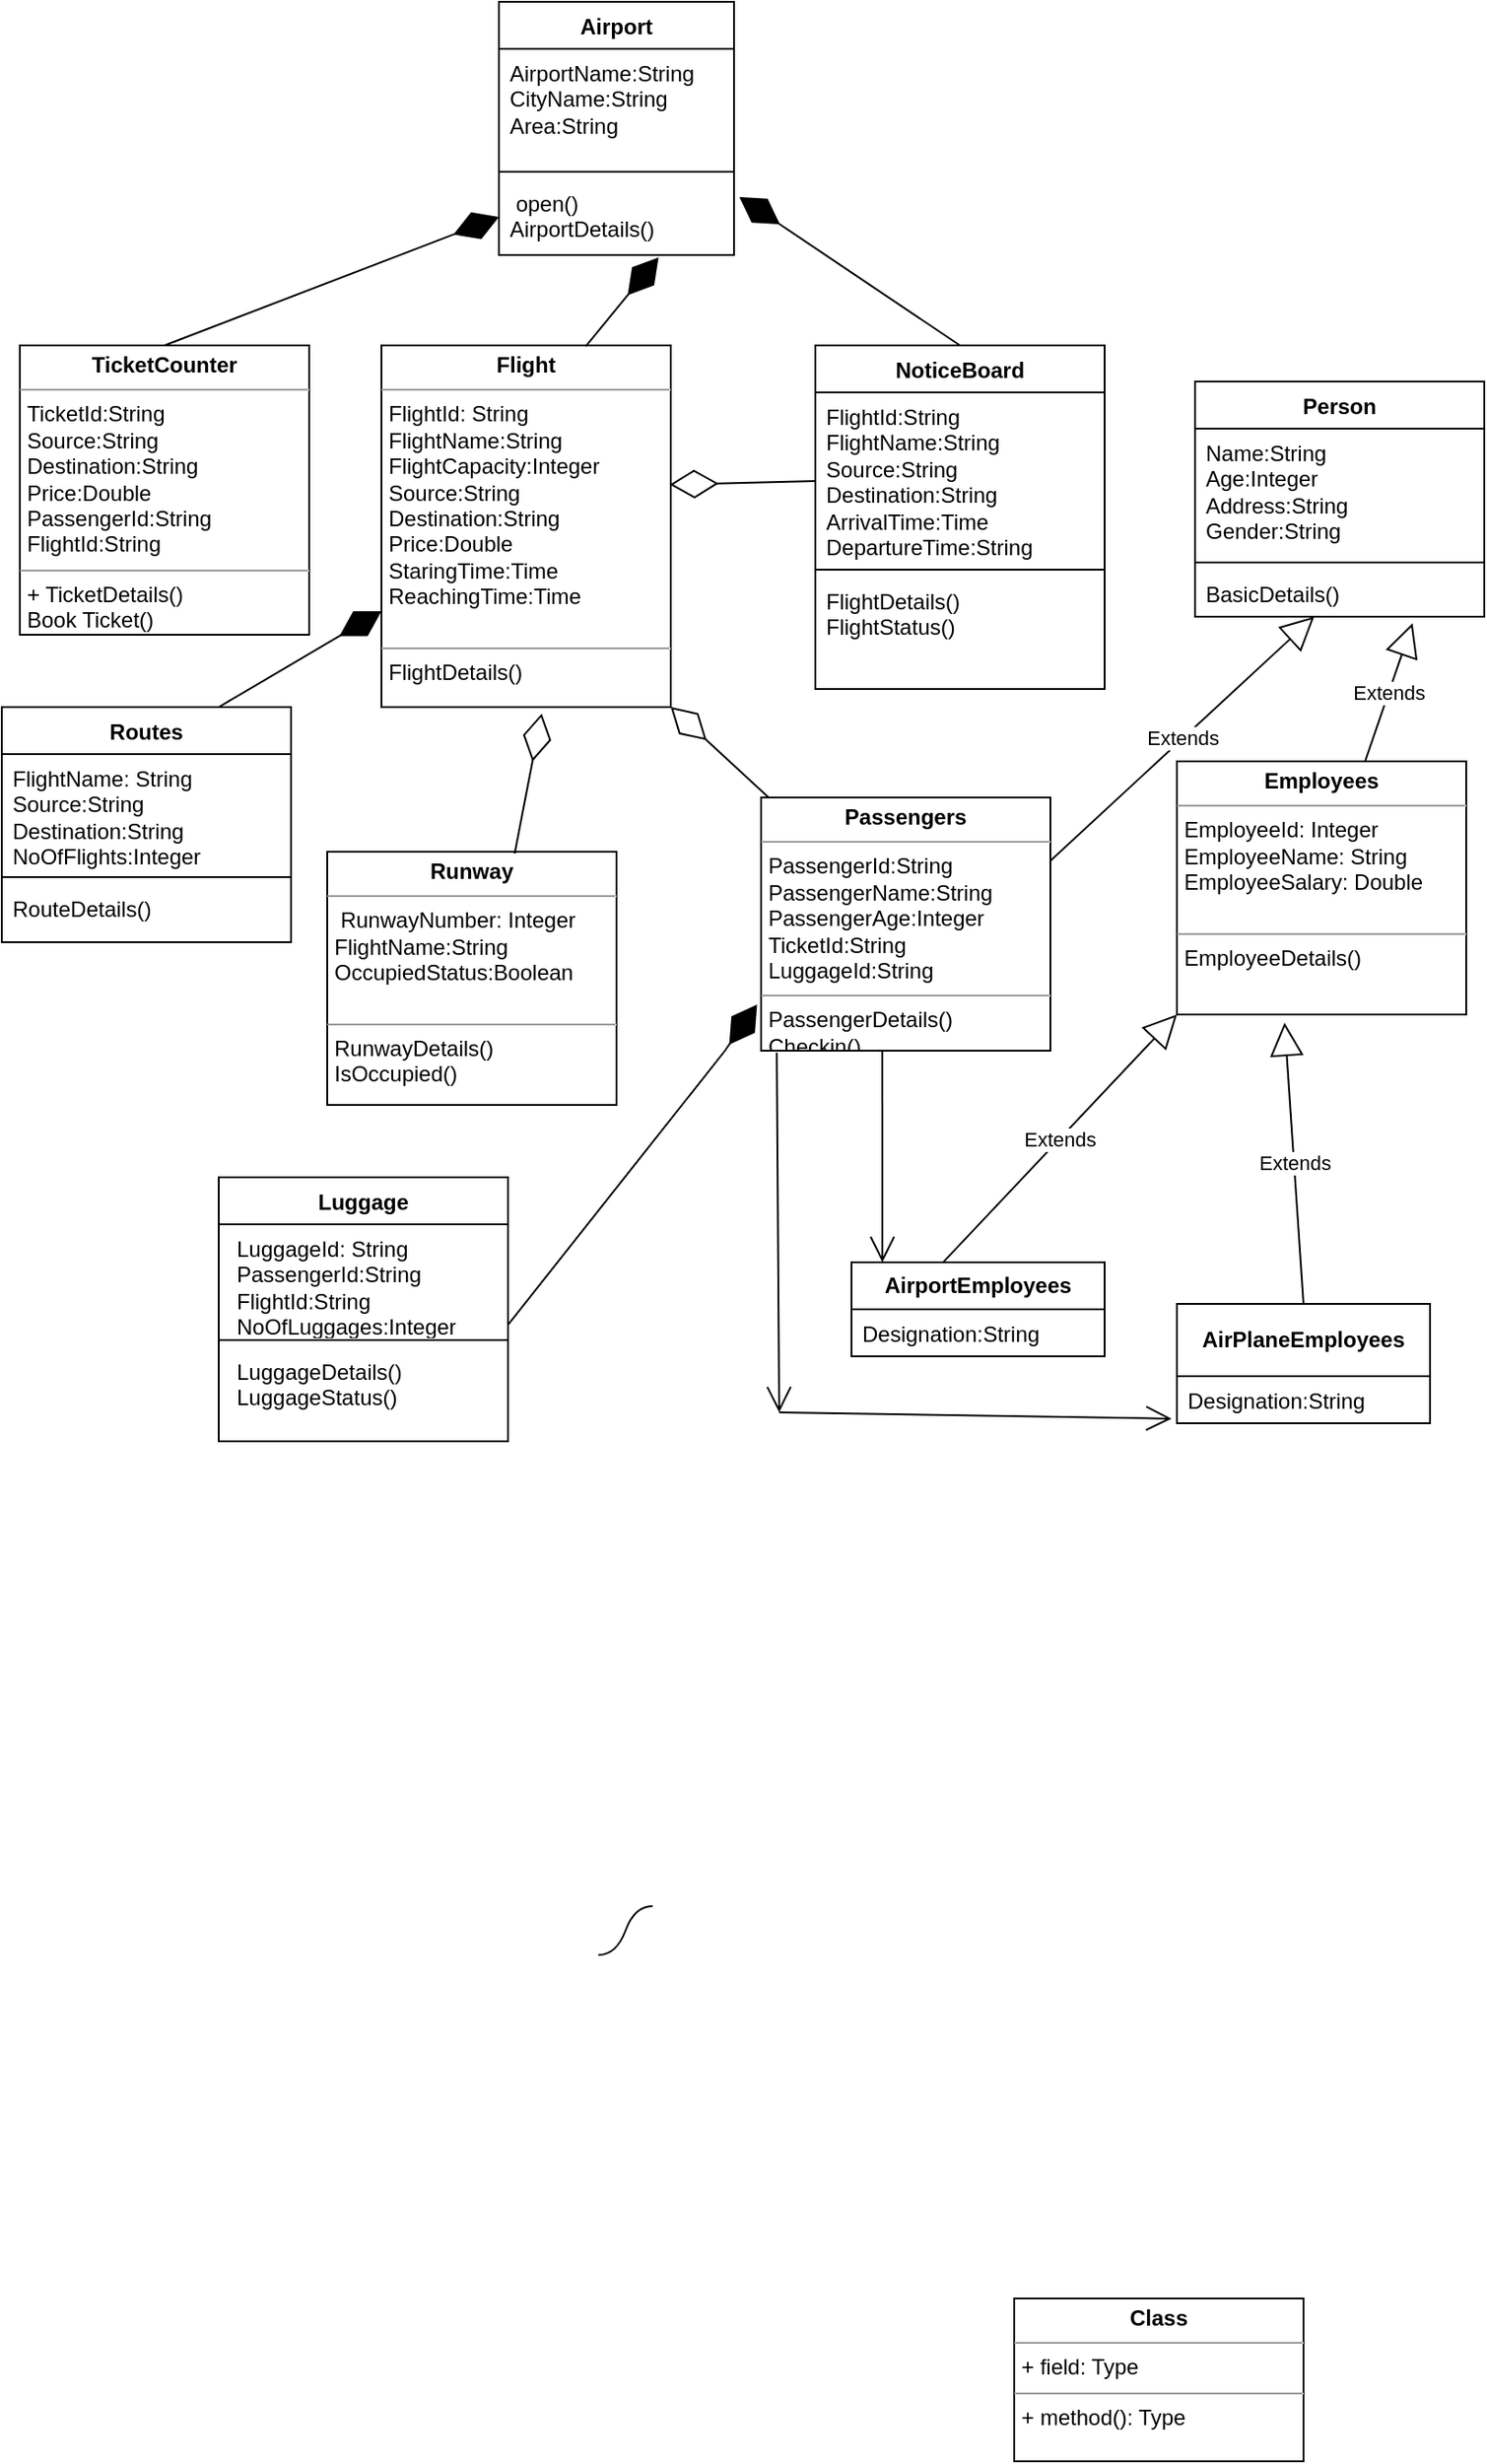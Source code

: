 <mxfile version="21.1.8" type="device" pages="2">
  <diagram name="Page-1" id="7Dt6NddrSka1G5lpPbdA">
    <mxGraphModel dx="1293" dy="1678" grid="1" gridSize="10" guides="1" tooltips="1" connect="1" arrows="1" fold="1" page="1" pageScale="1" pageWidth="850" pageHeight="1100" math="0" shadow="0">
      <root>
        <mxCell id="0" />
        <mxCell id="1" parent="0" />
        <mxCell id="ngt2FpApmZDFrWTeTpD6-36" value="" style="edgeStyle=entityRelationEdgeStyle;startArrow=none;endArrow=none;segment=10;curved=1;sourcePerimeterSpacing=0;targetPerimeterSpacing=0;rounded=0;" parent="1" edge="1">
          <mxGeometry relative="1" as="geometry">
            <mxPoint x="350" y="610" as="sourcePoint" />
            <mxPoint x="380" y="583" as="targetPoint" />
          </mxGeometry>
        </mxCell>
        <mxCell id="SibRGQfv5zgWSWt88Hae-18" value="Airport" style="swimlane;fontStyle=1;align=center;verticalAlign=top;childLayout=stackLayout;horizontal=1;startSize=26;horizontalStack=0;resizeParent=1;resizeParentMax=0;resizeLast=0;collapsible=1;marginBottom=0;whiteSpace=wrap;html=1;" parent="1" vertex="1">
          <mxGeometry x="295" y="-470" width="130" height="140" as="geometry">
            <mxRectangle x="330" y="640" width="80" height="30" as="alternateBounds" />
          </mxGeometry>
        </mxCell>
        <object label="AirportName:String&lt;br&gt;CityName:String&lt;br&gt;Area:String&lt;br&gt;&lt;br&gt;&lt;br&gt;&lt;br&gt;&lt;br&gt;&lt;br&gt;" id="SibRGQfv5zgWSWt88Hae-19">
          <mxCell style="text;strokeColor=none;fillColor=none;align=left;verticalAlign=top;spacingLeft=4;spacingRight=4;overflow=hidden;rotatable=0;points=[[0,0.5],[1,0.5]];portConstraint=eastwest;whiteSpace=wrap;html=1;" parent="SibRGQfv5zgWSWt88Hae-18" vertex="1">
            <mxGeometry y="26" width="130" height="64" as="geometry" />
          </mxCell>
        </object>
        <mxCell id="SibRGQfv5zgWSWt88Hae-20" value="" style="line;strokeWidth=1;fillColor=none;align=left;verticalAlign=middle;spacingTop=-1;spacingLeft=3;spacingRight=3;rotatable=0;labelPosition=right;points=[];portConstraint=eastwest;strokeColor=inherit;" parent="SibRGQfv5zgWSWt88Hae-18" vertex="1">
          <mxGeometry y="90" width="130" height="8" as="geometry" />
        </mxCell>
        <object label="&amp;nbsp;open()&lt;br&gt;AirportDetails()" CityName="String" id="SibRGQfv5zgWSWt88Hae-21">
          <mxCell style="text;strokeColor=none;fillColor=none;align=left;verticalAlign=top;spacingLeft=4;spacingRight=4;overflow=hidden;rotatable=0;points=[[0,0.5],[1,0.5]];portConstraint=eastwest;whiteSpace=wrap;html=1;" parent="SibRGQfv5zgWSWt88Hae-18" vertex="1">
            <mxGeometry y="98" width="130" height="42" as="geometry" />
          </mxCell>
        </object>
        <mxCell id="SibRGQfv5zgWSWt88Hae-26" value="&lt;p style=&quot;margin:0px;margin-top:4px;text-align:center;&quot;&gt;&lt;b&gt;Class&lt;/b&gt;&lt;/p&gt;&lt;hr size=&quot;1&quot;/&gt;&lt;p style=&quot;margin:0px;margin-left:4px;&quot;&gt;+ field: Type&lt;/p&gt;&lt;hr size=&quot;1&quot;/&gt;&lt;p style=&quot;margin:0px;margin-left:4px;&quot;&gt;+ method(): Type&lt;/p&gt;" style="verticalAlign=top;align=left;overflow=fill;fontSize=12;fontFamily=Helvetica;html=1;whiteSpace=wrap;" parent="1" vertex="1">
          <mxGeometry x="580" y="800" width="160" height="90" as="geometry" />
        </mxCell>
        <mxCell id="SibRGQfv5zgWSWt88Hae-27" value="&lt;p style=&quot;margin:0px;margin-top:4px;text-align:center;&quot;&gt;&lt;b&gt;Class&lt;/b&gt;&lt;/p&gt;&lt;hr size=&quot;1&quot;/&gt;&lt;p style=&quot;margin:0px;margin-left:4px;&quot;&gt;+ field: Type&lt;/p&gt;&lt;hr size=&quot;1&quot;/&gt;&lt;p style=&quot;margin:0px;margin-left:4px;&quot;&gt;+ method(): Type&lt;/p&gt;" style="verticalAlign=top;align=left;overflow=fill;fontSize=12;fontFamily=Helvetica;html=1;whiteSpace=wrap;" parent="1" vertex="1">
          <mxGeometry x="580" y="800" width="160" height="90" as="geometry" />
        </mxCell>
        <mxCell id="foKu9SYrdTQAazQL1OzK-4" value="&lt;p style=&quot;margin:0px;margin-top:4px;text-align:center;&quot;&gt;&lt;b&gt;TicketCounter&lt;/b&gt;&lt;/p&gt;&lt;hr size=&quot;1&quot;&gt;&lt;p style=&quot;margin:0px;margin-left:4px;&quot;&gt;TicketId:String&lt;/p&gt;&lt;p style=&quot;margin:0px;margin-left:4px;&quot;&gt;Source:String&lt;/p&gt;&lt;p style=&quot;margin:0px;margin-left:4px;&quot;&gt;Destination:String&lt;/p&gt;&lt;p style=&quot;margin:0px;margin-left:4px;&quot;&gt;Price:Double&lt;/p&gt;&lt;p style=&quot;margin:0px;margin-left:4px;&quot;&gt;PassengerId:String&lt;/p&gt;&lt;p style=&quot;margin:0px;margin-left:4px;&quot;&gt;FlightId:String&lt;/p&gt;&lt;hr size=&quot;1&quot;&gt;&lt;p style=&quot;margin:0px;margin-left:4px;&quot;&gt;+ TicketDetails()&lt;/p&gt;&lt;p style=&quot;margin:0px;margin-left:4px;&quot;&gt;Book Ticket()&lt;/p&gt;" style="verticalAlign=top;align=left;overflow=fill;fontSize=12;fontFamily=Helvetica;html=1;whiteSpace=wrap;" parent="1" vertex="1">
          <mxGeometry x="30" y="-280" width="160" height="160" as="geometry" />
        </mxCell>
        <mxCell id="foKu9SYrdTQAazQL1OzK-7" value="&lt;p style=&quot;margin:0px;margin-top:4px;text-align:center;&quot;&gt;&lt;b&gt;Flight&lt;/b&gt;&lt;/p&gt;&lt;hr size=&quot;1&quot;&gt;&lt;p style=&quot;margin:0px;margin-left:4px;&quot;&gt;FlightId: String&lt;/p&gt;&lt;p style=&quot;margin:0px;margin-left:4px;&quot;&gt;FlightName:String&lt;/p&gt;&lt;p style=&quot;margin:0px;margin-left:4px;&quot;&gt;FlightCapacity:Integer&lt;/p&gt;&lt;p style=&quot;margin:0px;margin-left:4px;&quot;&gt;Source:String&lt;/p&gt;&lt;p style=&quot;margin:0px;margin-left:4px;&quot;&gt;Destination:String&lt;/p&gt;&lt;p style=&quot;margin:0px;margin-left:4px;&quot;&gt;Price:Double&lt;/p&gt;&lt;p style=&quot;margin:0px;margin-left:4px;&quot;&gt;StaringTime:Time&lt;/p&gt;&lt;p style=&quot;margin:0px;margin-left:4px;&quot;&gt;ReachingTime:Time&lt;/p&gt;&lt;p style=&quot;margin:0px;margin-left:4px;&quot;&gt;&lt;br&gt;&lt;/p&gt;&lt;hr size=&quot;1&quot;&gt;&lt;p style=&quot;margin:0px;margin-left:4px;&quot;&gt;FlightDetails()&amp;nbsp;&lt;/p&gt;" style="verticalAlign=top;align=left;overflow=fill;fontSize=12;fontFamily=Helvetica;html=1;whiteSpace=wrap;" parent="1" vertex="1">
          <mxGeometry x="230" y="-280" width="160" height="200" as="geometry" />
        </mxCell>
        <mxCell id="foKu9SYrdTQAazQL1OzK-10" value="&lt;p style=&quot;margin:0px;margin-top:4px;text-align:center;&quot;&gt;&lt;b&gt;Employees&lt;/b&gt;&lt;/p&gt;&lt;hr size=&quot;1&quot;&gt;&lt;p style=&quot;margin:0px;margin-left:4px;&quot;&gt;EmployeeId: Integer&lt;/p&gt;&lt;p style=&quot;margin:0px;margin-left:4px;&quot;&gt;EmployeeName: String&lt;/p&gt;&lt;p style=&quot;margin:0px;margin-left:4px;&quot;&gt;EmployeeSalary: Double&lt;/p&gt;&lt;p style=&quot;margin:0px;margin-left:4px;&quot;&gt;&lt;br&gt;&lt;/p&gt;&lt;hr size=&quot;1&quot;&gt;&lt;p style=&quot;margin:0px;margin-left:4px;&quot;&gt;EmployeeDetails()&lt;/p&gt;" style="verticalAlign=top;align=left;overflow=fill;fontSize=12;fontFamily=Helvetica;html=1;whiteSpace=wrap;" parent="1" vertex="1">
          <mxGeometry x="670" y="-50" width="160" height="140" as="geometry" />
        </mxCell>
        <mxCell id="foKu9SYrdTQAazQL1OzK-11" value="&lt;p style=&quot;margin:0px;margin-top:4px;text-align:center;&quot;&gt;&lt;b&gt;Runway&lt;/b&gt;&lt;/p&gt;&lt;hr size=&quot;1&quot;&gt;&lt;p style=&quot;margin:0px;margin-left:4px;&quot;&gt;&amp;nbsp;RunwayNumber: Integer&lt;/p&gt;&lt;p style=&quot;margin:0px;margin-left:4px;&quot;&gt;FlightName:String&lt;/p&gt;&lt;p style=&quot;margin:0px;margin-left:4px;&quot;&gt;OccupiedStatus:Boolean&lt;/p&gt;&lt;p style=&quot;margin:0px;margin-left:4px;&quot;&gt;&lt;br&gt;&lt;/p&gt;&lt;hr size=&quot;1&quot;&gt;&lt;p style=&quot;margin:0px;margin-left:4px;&quot;&gt;RunwayDetails()&lt;/p&gt;&lt;p style=&quot;margin:0px;margin-left:4px;&quot;&gt;IsOccupied()&lt;/p&gt;" style="verticalAlign=top;align=left;overflow=fill;fontSize=12;fontFamily=Helvetica;html=1;whiteSpace=wrap;" parent="1" vertex="1">
          <mxGeometry x="200" width="160" height="140" as="geometry" />
        </mxCell>
        <mxCell id="foKu9SYrdTQAazQL1OzK-12" value="&lt;p style=&quot;margin:0px;margin-top:4px;text-align:center;&quot;&gt;&lt;b&gt;Passengers&lt;/b&gt;&lt;/p&gt;&lt;hr size=&quot;1&quot;&gt;&lt;p style=&quot;margin:0px;margin-left:4px;&quot;&gt;PassengerId:String&lt;/p&gt;&lt;p style=&quot;margin:0px;margin-left:4px;&quot;&gt;PassengerName:String&lt;/p&gt;&lt;p style=&quot;margin:0px;margin-left:4px;&quot;&gt;PassengerAge:Integer&lt;/p&gt;&lt;p style=&quot;margin:0px;margin-left:4px;&quot;&gt;TicketId:String&lt;/p&gt;&lt;p style=&quot;margin:0px;margin-left:4px;&quot;&gt;LuggageId:String&lt;/p&gt;&lt;hr size=&quot;1&quot;&gt;&lt;p style=&quot;margin:0px;margin-left:4px;&quot;&gt;PassengerDetails()&lt;/p&gt;&lt;p style=&quot;margin:0px;margin-left:4px;&quot;&gt;Checkin()&lt;/p&gt;" style="verticalAlign=top;align=left;overflow=fill;fontSize=12;fontFamily=Helvetica;html=1;whiteSpace=wrap;" parent="1" vertex="1">
          <mxGeometry x="440" y="-30" width="160" height="140" as="geometry" />
        </mxCell>
        <mxCell id="foKu9SYrdTQAazQL1OzK-20" value="&lt;b&gt;AirPlaneEmployees&lt;/b&gt;" style="swimlane;fontStyle=0;childLayout=stackLayout;horizontal=1;startSize=40;fillColor=none;horizontalStack=0;resizeParent=1;resizeParentMax=0;resizeLast=0;collapsible=1;marginBottom=0;whiteSpace=wrap;html=1;" parent="1" vertex="1">
          <mxGeometry x="670" y="250" width="140" height="66" as="geometry" />
        </mxCell>
        <mxCell id="foKu9SYrdTQAazQL1OzK-21" value="Designation:String" style="text;strokeColor=none;fillColor=none;align=left;verticalAlign=top;spacingLeft=4;spacingRight=4;overflow=hidden;rotatable=0;points=[[0,0.5],[1,0.5]];portConstraint=eastwest;whiteSpace=wrap;html=1;" parent="foKu9SYrdTQAazQL1OzK-20" vertex="1">
          <mxGeometry y="40" width="140" height="26" as="geometry" />
        </mxCell>
        <mxCell id="foKu9SYrdTQAazQL1OzK-28" value="&lt;b&gt;AirportEmployees&lt;/b&gt;" style="swimlane;fontStyle=0;childLayout=stackLayout;horizontal=1;startSize=26;fillColor=none;horizontalStack=0;resizeParent=1;resizeParentMax=0;resizeLast=0;collapsible=1;marginBottom=0;whiteSpace=wrap;html=1;" parent="1" vertex="1">
          <mxGeometry x="490" y="227" width="140" height="52" as="geometry" />
        </mxCell>
        <mxCell id="foKu9SYrdTQAazQL1OzK-29" value="Designation:String" style="text;strokeColor=none;fillColor=none;align=left;verticalAlign=top;spacingLeft=4;spacingRight=4;overflow=hidden;rotatable=0;points=[[0,0.5],[1,0.5]];portConstraint=eastwest;whiteSpace=wrap;html=1;" parent="foKu9SYrdTQAazQL1OzK-28" vertex="1">
          <mxGeometry y="26" width="140" height="26" as="geometry" />
        </mxCell>
        <mxCell id="foKu9SYrdTQAazQL1OzK-32" value="Luggage" style="swimlane;fontStyle=1;align=center;verticalAlign=top;childLayout=stackLayout;horizontal=1;startSize=26;horizontalStack=0;resizeParent=1;resizeParentMax=0;resizeLast=0;collapsible=1;marginBottom=0;whiteSpace=wrap;html=1;" parent="1" vertex="1">
          <mxGeometry x="140" y="180" width="160" height="146" as="geometry" />
        </mxCell>
        <mxCell id="foKu9SYrdTQAazQL1OzK-33" value="&lt;p style=&quot;border-color: var(--border-color); margin: 0px 0px 0px 4px;&quot;&gt;LuggageId: String&lt;/p&gt;&lt;p style=&quot;border-color: var(--border-color); margin: 0px 0px 0px 4px;&quot;&gt;PassengerId:String&lt;/p&gt;&lt;p style=&quot;border-color: var(--border-color); margin: 0px 0px 0px 4px;&quot;&gt;FlightId:String&lt;/p&gt;&lt;p style=&quot;border-color: var(--border-color); margin: 0px 0px 0px 4px;&quot;&gt;NoOfLuggages:Integer&lt;/p&gt;" style="text;strokeColor=none;fillColor=none;align=left;verticalAlign=top;spacingLeft=4;spacingRight=4;overflow=hidden;rotatable=0;points=[[0,0.5],[1,0.5]];portConstraint=eastwest;whiteSpace=wrap;html=1;" parent="foKu9SYrdTQAazQL1OzK-32" vertex="1">
          <mxGeometry y="26" width="160" height="60" as="geometry" />
        </mxCell>
        <mxCell id="foKu9SYrdTQAazQL1OzK-34" value="" style="line;strokeWidth=1;fillColor=none;align=left;verticalAlign=middle;spacingTop=-1;spacingLeft=3;spacingRight=3;rotatable=0;labelPosition=right;points=[];portConstraint=eastwest;strokeColor=inherit;" parent="foKu9SYrdTQAazQL1OzK-32" vertex="1">
          <mxGeometry y="86" width="160" height="8" as="geometry" />
        </mxCell>
        <mxCell id="foKu9SYrdTQAazQL1OzK-35" value="&lt;p style=&quot;border-color: var(--border-color); margin: 0px 0px 0px 4px;&quot;&gt;LuggageDetails()&lt;/p&gt;&lt;p style=&quot;border-color: var(--border-color); margin: 0px 0px 0px 4px;&quot;&gt;LuggageStatus()&lt;/p&gt;" style="text;strokeColor=none;fillColor=none;align=left;verticalAlign=top;spacingLeft=4;spacingRight=4;overflow=hidden;rotatable=0;points=[[0,0.5],[1,0.5]];portConstraint=eastwest;whiteSpace=wrap;html=1;" parent="foKu9SYrdTQAazQL1OzK-32" vertex="1">
          <mxGeometry y="94" width="160" height="52" as="geometry" />
        </mxCell>
        <mxCell id="foKu9SYrdTQAazQL1OzK-44" value="NoticeBoard" style="swimlane;fontStyle=1;align=center;verticalAlign=top;childLayout=stackLayout;horizontal=1;startSize=26;horizontalStack=0;resizeParent=1;resizeParentMax=0;resizeLast=0;collapsible=1;marginBottom=0;whiteSpace=wrap;html=1;" parent="1" vertex="1">
          <mxGeometry x="470" y="-280" width="160" height="190" as="geometry" />
        </mxCell>
        <mxCell id="foKu9SYrdTQAazQL1OzK-45" value="FlightId:String&lt;br&gt;FlightName:String&lt;br&gt;Source:String&lt;br&gt;Destination:String&lt;br&gt;ArrivalTime:Time&lt;br&gt;DepartureTime:String" style="text;strokeColor=none;fillColor=none;align=left;verticalAlign=top;spacingLeft=4;spacingRight=4;overflow=hidden;rotatable=0;points=[[0,0.5],[1,0.5]];portConstraint=eastwest;whiteSpace=wrap;html=1;" parent="foKu9SYrdTQAazQL1OzK-44" vertex="1">
          <mxGeometry y="26" width="160" height="94" as="geometry" />
        </mxCell>
        <mxCell id="foKu9SYrdTQAazQL1OzK-46" value="" style="line;strokeWidth=1;fillColor=none;align=left;verticalAlign=middle;spacingTop=-1;spacingLeft=3;spacingRight=3;rotatable=0;labelPosition=right;points=[];portConstraint=eastwest;strokeColor=inherit;" parent="foKu9SYrdTQAazQL1OzK-44" vertex="1">
          <mxGeometry y="120" width="160" height="8" as="geometry" />
        </mxCell>
        <mxCell id="foKu9SYrdTQAazQL1OzK-47" value="FlightDetails()&lt;br&gt;FlightStatus()" style="text;strokeColor=none;fillColor=none;align=left;verticalAlign=top;spacingLeft=4;spacingRight=4;overflow=hidden;rotatable=0;points=[[0,0.5],[1,0.5]];portConstraint=eastwest;whiteSpace=wrap;html=1;" parent="foKu9SYrdTQAazQL1OzK-44" vertex="1">
          <mxGeometry y="128" width="160" height="62" as="geometry" />
        </mxCell>
        <mxCell id="AbFi8-gE8N-cRS5Ds_fm-1" value="" style="endArrow=diamondThin;endFill=1;endSize=24;html=1;rounded=0;exitX=0.706;exitY=0.003;exitDx=0;exitDy=0;exitPerimeter=0;entryX=0.679;entryY=1.032;entryDx=0;entryDy=0;entryPerimeter=0;" edge="1" parent="1" source="foKu9SYrdTQAazQL1OzK-7" target="SibRGQfv5zgWSWt88Hae-21">
          <mxGeometry width="160" relative="1" as="geometry">
            <mxPoint x="280" y="-310" as="sourcePoint" />
            <mxPoint x="440" y="-310" as="targetPoint" />
          </mxGeometry>
        </mxCell>
        <mxCell id="AbFi8-gE8N-cRS5Ds_fm-9" value="Routes" style="swimlane;fontStyle=1;align=center;verticalAlign=top;childLayout=stackLayout;horizontal=1;startSize=26;horizontalStack=0;resizeParent=1;resizeParentMax=0;resizeLast=0;collapsible=1;marginBottom=0;whiteSpace=wrap;html=1;" vertex="1" parent="1">
          <mxGeometry x="20" y="-80" width="160" height="130" as="geometry" />
        </mxCell>
        <mxCell id="AbFi8-gE8N-cRS5Ds_fm-10" value="FlightName: String&lt;br&gt;Source:String&lt;br&gt;Destination:String&lt;br&gt;NoOfFlights:Integer" style="text;strokeColor=none;fillColor=none;align=left;verticalAlign=top;spacingLeft=4;spacingRight=4;overflow=hidden;rotatable=0;points=[[0,0.5],[1,0.5]];portConstraint=eastwest;whiteSpace=wrap;html=1;" vertex="1" parent="AbFi8-gE8N-cRS5Ds_fm-9">
          <mxGeometry y="26" width="160" height="64" as="geometry" />
        </mxCell>
        <mxCell id="AbFi8-gE8N-cRS5Ds_fm-11" value="" style="line;strokeWidth=1;fillColor=none;align=left;verticalAlign=middle;spacingTop=-1;spacingLeft=3;spacingRight=3;rotatable=0;labelPosition=right;points=[];portConstraint=eastwest;strokeColor=inherit;" vertex="1" parent="AbFi8-gE8N-cRS5Ds_fm-9">
          <mxGeometry y="90" width="160" height="8" as="geometry" />
        </mxCell>
        <mxCell id="AbFi8-gE8N-cRS5Ds_fm-12" value="RouteDetails()" style="text;strokeColor=none;fillColor=none;align=left;verticalAlign=top;spacingLeft=4;spacingRight=4;overflow=hidden;rotatable=0;points=[[0,0.5],[1,0.5]];portConstraint=eastwest;whiteSpace=wrap;html=1;" vertex="1" parent="AbFi8-gE8N-cRS5Ds_fm-9">
          <mxGeometry y="98" width="160" height="32" as="geometry" />
        </mxCell>
        <mxCell id="AbFi8-gE8N-cRS5Ds_fm-17" value="Person" style="swimlane;fontStyle=1;align=center;verticalAlign=top;childLayout=stackLayout;horizontal=1;startSize=26;horizontalStack=0;resizeParent=1;resizeParentMax=0;resizeLast=0;collapsible=1;marginBottom=0;whiteSpace=wrap;html=1;" vertex="1" parent="1">
          <mxGeometry x="680" y="-260" width="160" height="130" as="geometry" />
        </mxCell>
        <mxCell id="AbFi8-gE8N-cRS5Ds_fm-18" value="Name:String&lt;br&gt;Age:Integer&lt;br&gt;Address:String&lt;br&gt;Gender:String" style="text;strokeColor=none;fillColor=none;align=left;verticalAlign=top;spacingLeft=4;spacingRight=4;overflow=hidden;rotatable=0;points=[[0,0.5],[1,0.5]];portConstraint=eastwest;whiteSpace=wrap;html=1;" vertex="1" parent="AbFi8-gE8N-cRS5Ds_fm-17">
          <mxGeometry y="26" width="160" height="70" as="geometry" />
        </mxCell>
        <mxCell id="AbFi8-gE8N-cRS5Ds_fm-19" value="" style="line;strokeWidth=1;fillColor=none;align=left;verticalAlign=middle;spacingTop=-1;spacingLeft=3;spacingRight=3;rotatable=0;labelPosition=right;points=[];portConstraint=eastwest;strokeColor=inherit;" vertex="1" parent="AbFi8-gE8N-cRS5Ds_fm-17">
          <mxGeometry y="96" width="160" height="8" as="geometry" />
        </mxCell>
        <mxCell id="AbFi8-gE8N-cRS5Ds_fm-20" value="BasicDetails()" style="text;strokeColor=none;fillColor=none;align=left;verticalAlign=top;spacingLeft=4;spacingRight=4;overflow=hidden;rotatable=0;points=[[0,0.5],[1,0.5]];portConstraint=eastwest;whiteSpace=wrap;html=1;" vertex="1" parent="AbFi8-gE8N-cRS5Ds_fm-17">
          <mxGeometry y="104" width="160" height="26" as="geometry" />
        </mxCell>
        <mxCell id="AbFi8-gE8N-cRS5Ds_fm-24" value="" style="endArrow=diamondThin;endFill=1;endSize=24;html=1;rounded=0;entryX=0;entryY=0.5;entryDx=0;entryDy=0;exitX=0.5;exitY=0;exitDx=0;exitDy=0;" edge="1" parent="1" source="foKu9SYrdTQAazQL1OzK-4" target="SibRGQfv5zgWSWt88Hae-21">
          <mxGeometry width="160" relative="1" as="geometry">
            <mxPoint x="120" y="-290" as="sourcePoint" />
            <mxPoint x="280" y="-340" as="targetPoint" />
          </mxGeometry>
        </mxCell>
        <mxCell id="AbFi8-gE8N-cRS5Ds_fm-27" value="" style="endArrow=diamondThin;endFill=1;endSize=24;html=1;rounded=0;exitX=0.5;exitY=0;exitDx=0;exitDy=0;entryX=1.023;entryY=0.238;entryDx=0;entryDy=0;entryPerimeter=0;" edge="1" parent="1" source="foKu9SYrdTQAazQL1OzK-44" target="SibRGQfv5zgWSWt88Hae-21">
          <mxGeometry width="160" relative="1" as="geometry">
            <mxPoint x="360" y="-260" as="sourcePoint" />
            <mxPoint x="450" y="-350" as="targetPoint" />
          </mxGeometry>
        </mxCell>
        <mxCell id="AbFi8-gE8N-cRS5Ds_fm-33" value="Extends" style="endArrow=block;endSize=16;endFill=0;html=1;rounded=0;exitX=1;exitY=0.25;exitDx=0;exitDy=0;" edge="1" parent="1" source="foKu9SYrdTQAazQL1OzK-12" target="AbFi8-gE8N-cRS5Ds_fm-20">
          <mxGeometry width="160" relative="1" as="geometry">
            <mxPoint x="520" y="-40" as="sourcePoint" />
            <mxPoint x="670" y="-30" as="targetPoint" />
          </mxGeometry>
        </mxCell>
        <mxCell id="AbFi8-gE8N-cRS5Ds_fm-34" value="Extends" style="endArrow=block;endSize=16;endFill=0;html=1;rounded=0;entryX=0.752;entryY=1.141;entryDx=0;entryDy=0;entryPerimeter=0;" edge="1" parent="1" source="foKu9SYrdTQAazQL1OzK-10" target="AbFi8-gE8N-cRS5Ds_fm-20">
          <mxGeometry width="160" relative="1" as="geometry">
            <mxPoint x="510" y="-30" as="sourcePoint" />
            <mxPoint x="740" y="-110" as="targetPoint" />
          </mxGeometry>
        </mxCell>
        <mxCell id="AbFi8-gE8N-cRS5Ds_fm-36" value="Extends" style="endArrow=block;endSize=16;endFill=0;html=1;rounded=0;exitX=0.36;exitY=0.006;exitDx=0;exitDy=0;exitPerimeter=0;entryX=0;entryY=1;entryDx=0;entryDy=0;" edge="1" parent="1" source="foKu9SYrdTQAazQL1OzK-28" target="foKu9SYrdTQAazQL1OzK-10">
          <mxGeometry width="160" relative="1" as="geometry">
            <mxPoint x="440" y="80" as="sourcePoint" />
            <mxPoint x="600" y="80" as="targetPoint" />
          </mxGeometry>
        </mxCell>
        <mxCell id="AbFi8-gE8N-cRS5Ds_fm-37" value="Extends" style="endArrow=block;endSize=16;endFill=0;html=1;rounded=0;exitX=0.5;exitY=0;exitDx=0;exitDy=0;entryX=0.372;entryY=1.032;entryDx=0;entryDy=0;entryPerimeter=0;" edge="1" parent="1" source="foKu9SYrdTQAazQL1OzK-20" target="foKu9SYrdTQAazQL1OzK-10">
          <mxGeometry width="160" relative="1" as="geometry">
            <mxPoint x="680" y="150" as="sourcePoint" />
            <mxPoint x="750" y="100" as="targetPoint" />
          </mxGeometry>
        </mxCell>
        <mxCell id="AbFi8-gE8N-cRS5Ds_fm-38" value="" style="endArrow=diamondThin;endFill=1;endSize=24;html=1;rounded=0;exitX=0.75;exitY=0;exitDx=0;exitDy=0;" edge="1" parent="1" source="AbFi8-gE8N-cRS5Ds_fm-9" target="foKu9SYrdTQAazQL1OzK-7">
          <mxGeometry width="160" relative="1" as="geometry">
            <mxPoint x="440" y="-170" as="sourcePoint" />
            <mxPoint x="600" y="-170" as="targetPoint" />
            <Array as="points" />
          </mxGeometry>
        </mxCell>
        <mxCell id="AbFi8-gE8N-cRS5Ds_fm-39" value="" style="endArrow=diamondThin;endFill=0;endSize=24;html=1;rounded=0;exitX=0.648;exitY=0.007;exitDx=0;exitDy=0;exitPerimeter=0;entryX=0.554;entryY=1.018;entryDx=0;entryDy=0;entryPerimeter=0;" edge="1" parent="1" source="foKu9SYrdTQAazQL1OzK-11" target="foKu9SYrdTQAazQL1OzK-7">
          <mxGeometry width="160" relative="1" as="geometry">
            <mxPoint x="410" y="-121.63" as="sourcePoint" />
            <mxPoint x="570" y="-121.63" as="targetPoint" />
          </mxGeometry>
        </mxCell>
        <mxCell id="AbFi8-gE8N-cRS5Ds_fm-40" value="" style="endArrow=diamondThin;endFill=0;endSize=24;html=1;rounded=0;entryX=1;entryY=1;entryDx=0;entryDy=0;" edge="1" parent="1" source="foKu9SYrdTQAazQL1OzK-12" target="foKu9SYrdTQAazQL1OzK-7">
          <mxGeometry width="160" relative="1" as="geometry">
            <mxPoint x="440" y="-120" as="sourcePoint" />
            <mxPoint x="600" y="-120" as="targetPoint" />
          </mxGeometry>
        </mxCell>
        <mxCell id="AbFi8-gE8N-cRS5Ds_fm-48" value="" style="endArrow=open;endFill=1;endSize=12;html=1;rounded=0;exitX=0.419;exitY=1.002;exitDx=0;exitDy=0;exitPerimeter=0;entryX=0.122;entryY=0;entryDx=0;entryDy=0;entryPerimeter=0;" edge="1" parent="1" source="foKu9SYrdTQAazQL1OzK-12" target="foKu9SYrdTQAazQL1OzK-28">
          <mxGeometry width="160" relative="1" as="geometry">
            <mxPoint x="440" y="180" as="sourcePoint" />
            <mxPoint x="600" y="310" as="targetPoint" />
          </mxGeometry>
        </mxCell>
        <mxCell id="AbFi8-gE8N-cRS5Ds_fm-49" value="" style="endArrow=open;endFill=1;endSize=12;html=1;rounded=0;exitX=0.054;exitY=1.008;exitDx=0;exitDy=0;exitPerimeter=0;" edge="1" parent="1" source="foKu9SYrdTQAazQL1OzK-12">
          <mxGeometry width="160" relative="1" as="geometry">
            <mxPoint x="460" y="120" as="sourcePoint" />
            <mxPoint x="450" y="310" as="targetPoint" />
          </mxGeometry>
        </mxCell>
        <mxCell id="AbFi8-gE8N-cRS5Ds_fm-50" value="" style="endArrow=open;endFill=1;endSize=12;html=1;rounded=0;entryX=-0.021;entryY=0.904;entryDx=0;entryDy=0;entryPerimeter=0;" edge="1" parent="1" target="foKu9SYrdTQAazQL1OzK-21">
          <mxGeometry width="160" relative="1" as="geometry">
            <mxPoint x="450" y="310" as="sourcePoint" />
            <mxPoint x="600" y="210" as="targetPoint" />
          </mxGeometry>
        </mxCell>
        <mxCell id="AbFi8-gE8N-cRS5Ds_fm-51" value="" style="endArrow=diamondThin;endFill=1;endSize=24;html=1;rounded=0;exitX=1.002;exitY=0.919;exitDx=0;exitDy=0;exitPerimeter=0;entryX=-0.014;entryY=0.818;entryDx=0;entryDy=0;entryPerimeter=0;" edge="1" parent="1" source="foKu9SYrdTQAazQL1OzK-33" target="foKu9SYrdTQAazQL1OzK-12">
          <mxGeometry width="160" relative="1" as="geometry">
            <mxPoint x="440" y="210" as="sourcePoint" />
            <mxPoint x="430" y="80" as="targetPoint" />
            <Array as="points">
              <mxPoint x="420" y="110" />
            </Array>
          </mxGeometry>
        </mxCell>
        <mxCell id="AbFi8-gE8N-cRS5Ds_fm-52" value="" style="endArrow=diamondThin;endFill=0;endSize=24;html=1;rounded=0;entryX=0.997;entryY=0.385;entryDx=0;entryDy=0;entryPerimeter=0;" edge="1" parent="1" source="foKu9SYrdTQAazQL1OzK-45" target="foKu9SYrdTQAazQL1OzK-7">
          <mxGeometry width="160" relative="1" as="geometry">
            <mxPoint x="460" y="-190" as="sourcePoint" />
            <mxPoint x="430" y="-190" as="targetPoint" />
          </mxGeometry>
        </mxCell>
      </root>
    </mxGraphModel>
  </diagram>
  <diagram id="6KGuB7UD7IFNFCd5KZnu" name="Page-2">
    <mxGraphModel dx="737" dy="430" grid="1" gridSize="10" guides="1" tooltips="1" connect="1" arrows="1" fold="1" page="1" pageScale="1" pageWidth="850" pageHeight="1100" math="0" shadow="0">
      <root>
        <mxCell id="0" />
        <mxCell id="1" parent="0" />
      </root>
    </mxGraphModel>
  </diagram>
</mxfile>
